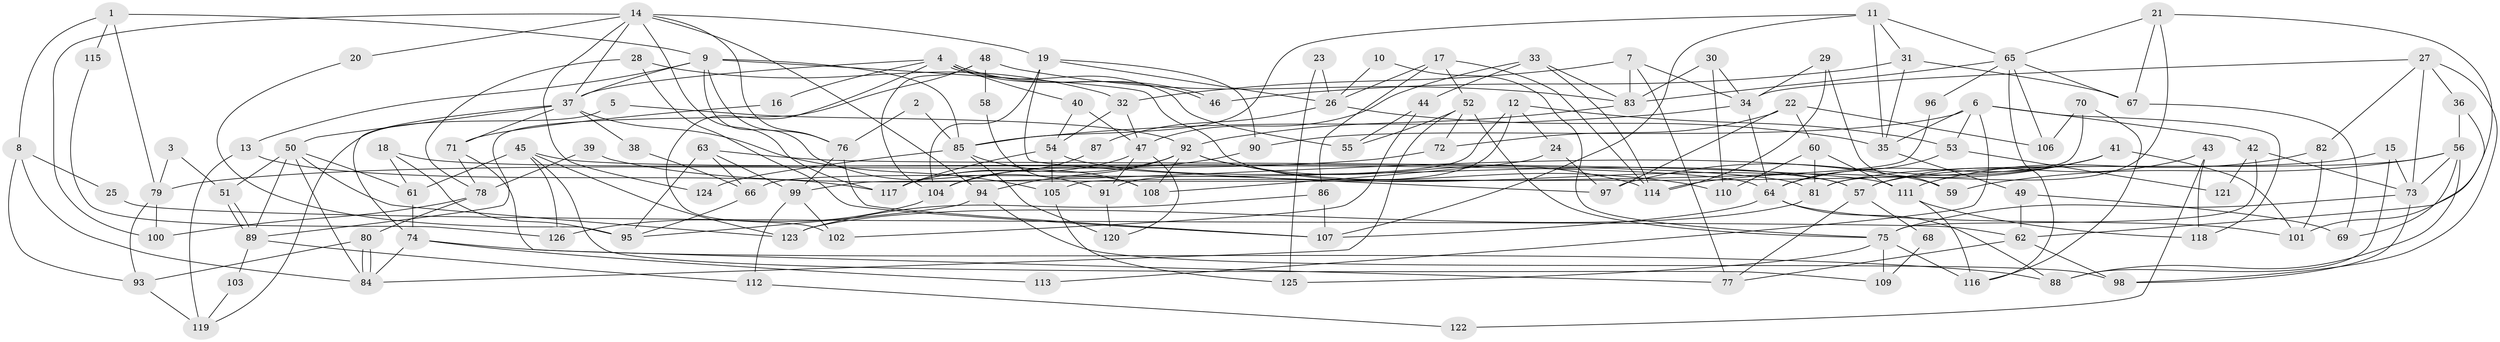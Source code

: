 // Generated by graph-tools (version 1.1) at 2025/11/02/27/25 16:11:17]
// undirected, 126 vertices, 252 edges
graph export_dot {
graph [start="1"]
  node [color=gray90,style=filled];
  1;
  2;
  3;
  4;
  5;
  6;
  7;
  8;
  9;
  10;
  11;
  12;
  13;
  14;
  15;
  16;
  17;
  18;
  19;
  20;
  21;
  22;
  23;
  24;
  25;
  26;
  27;
  28;
  29;
  30;
  31;
  32;
  33;
  34;
  35;
  36;
  37;
  38;
  39;
  40;
  41;
  42;
  43;
  44;
  45;
  46;
  47;
  48;
  49;
  50;
  51;
  52;
  53;
  54;
  55;
  56;
  57;
  58;
  59;
  60;
  61;
  62;
  63;
  64;
  65;
  66;
  67;
  68;
  69;
  70;
  71;
  72;
  73;
  74;
  75;
  76;
  77;
  78;
  79;
  80;
  81;
  82;
  83;
  84;
  85;
  86;
  87;
  88;
  89;
  90;
  91;
  92;
  93;
  94;
  95;
  96;
  97;
  98;
  99;
  100;
  101;
  102;
  103;
  104;
  105;
  106;
  107;
  108;
  109;
  110;
  111;
  112;
  113;
  114;
  115;
  116;
  117;
  118;
  119;
  120;
  121;
  122;
  123;
  124;
  125;
  126;
  1 -- 9;
  1 -- 79;
  1 -- 8;
  1 -- 115;
  2 -- 85;
  2 -- 76;
  3 -- 79;
  3 -- 51;
  4 -- 46;
  4 -- 46;
  4 -- 55;
  4 -- 16;
  4 -- 37;
  4 -- 40;
  4 -- 102;
  5 -- 119;
  5 -- 92;
  6 -- 90;
  6 -- 53;
  6 -- 35;
  6 -- 42;
  6 -- 113;
  6 -- 118;
  7 -- 32;
  7 -- 77;
  7 -- 34;
  7 -- 83;
  8 -- 84;
  8 -- 25;
  8 -- 93;
  9 -- 76;
  9 -- 37;
  9 -- 13;
  9 -- 57;
  9 -- 85;
  9 -- 91;
  10 -- 26;
  10 -- 75;
  11 -- 65;
  11 -- 85;
  11 -- 31;
  11 -- 35;
  11 -- 107;
  12 -- 91;
  12 -- 66;
  12 -- 24;
  12 -- 53;
  13 -- 117;
  13 -- 119;
  14 -- 37;
  14 -- 94;
  14 -- 19;
  14 -- 20;
  14 -- 76;
  14 -- 100;
  14 -- 117;
  14 -- 124;
  15 -- 73;
  15 -- 81;
  15 -- 88;
  16 -- 71;
  17 -- 26;
  17 -- 114;
  17 -- 52;
  17 -- 86;
  18 -- 81;
  18 -- 61;
  18 -- 95;
  19 -- 97;
  19 -- 26;
  19 -- 90;
  19 -- 104;
  20 -- 95;
  21 -- 65;
  21 -- 67;
  21 -- 62;
  21 -- 81;
  22 -- 106;
  22 -- 60;
  22 -- 72;
  22 -- 97;
  23 -- 26;
  23 -- 125;
  24 -- 108;
  24 -- 97;
  25 -- 62;
  26 -- 35;
  26 -- 87;
  27 -- 34;
  27 -- 36;
  27 -- 73;
  27 -- 82;
  27 -- 98;
  28 -- 107;
  28 -- 32;
  28 -- 78;
  29 -- 114;
  29 -- 34;
  29 -- 59;
  30 -- 83;
  30 -- 34;
  30 -- 110;
  31 -- 35;
  31 -- 46;
  31 -- 67;
  32 -- 54;
  32 -- 47;
  33 -- 47;
  33 -- 83;
  33 -- 44;
  33 -- 114;
  34 -- 64;
  34 -- 85;
  35 -- 49;
  36 -- 101;
  36 -- 56;
  37 -- 74;
  37 -- 38;
  37 -- 50;
  37 -- 71;
  37 -- 105;
  38 -- 66;
  39 -- 78;
  39 -- 59;
  40 -- 54;
  40 -- 47;
  41 -- 101;
  41 -- 97;
  41 -- 64;
  41 -- 114;
  42 -- 73;
  42 -- 75;
  42 -- 121;
  43 -- 57;
  43 -- 118;
  43 -- 122;
  44 -- 102;
  44 -- 55;
  45 -- 123;
  45 -- 64;
  45 -- 61;
  45 -- 109;
  45 -- 126;
  47 -- 91;
  47 -- 117;
  47 -- 120;
  48 -- 89;
  48 -- 83;
  48 -- 58;
  48 -- 104;
  49 -- 62;
  49 -- 69;
  50 -- 84;
  50 -- 51;
  50 -- 61;
  50 -- 89;
  50 -- 123;
  51 -- 89;
  51 -- 89;
  52 -- 75;
  52 -- 55;
  52 -- 72;
  52 -- 84;
  53 -- 64;
  53 -- 121;
  54 -- 57;
  54 -- 117;
  54 -- 105;
  56 -- 88;
  56 -- 73;
  56 -- 57;
  56 -- 59;
  56 -- 69;
  57 -- 68;
  57 -- 77;
  58 -- 108;
  60 -- 110;
  60 -- 81;
  60 -- 111;
  61 -- 74;
  62 -- 77;
  62 -- 98;
  63 -- 111;
  63 -- 95;
  63 -- 66;
  63 -- 99;
  64 -- 88;
  64 -- 101;
  64 -- 107;
  65 -- 83;
  65 -- 67;
  65 -- 96;
  65 -- 106;
  65 -- 116;
  66 -- 95;
  67 -- 69;
  68 -- 109;
  70 -- 105;
  70 -- 116;
  70 -- 106;
  71 -- 78;
  71 -- 77;
  72 -- 79;
  73 -- 98;
  73 -- 75;
  74 -- 84;
  74 -- 88;
  74 -- 113;
  75 -- 109;
  75 -- 116;
  75 -- 125;
  76 -- 107;
  76 -- 99;
  78 -- 100;
  78 -- 80;
  79 -- 93;
  79 -- 100;
  80 -- 84;
  80 -- 84;
  80 -- 93;
  81 -- 123;
  82 -- 111;
  82 -- 101;
  83 -- 92;
  85 -- 108;
  85 -- 120;
  85 -- 124;
  86 -- 107;
  86 -- 123;
  87 -- 104;
  89 -- 103;
  89 -- 112;
  90 -- 104;
  91 -- 120;
  92 -- 114;
  92 -- 117;
  92 -- 94;
  92 -- 108;
  92 -- 110;
  93 -- 119;
  94 -- 98;
  94 -- 95;
  96 -- 99;
  99 -- 102;
  99 -- 112;
  103 -- 119;
  104 -- 126;
  105 -- 125;
  111 -- 116;
  111 -- 118;
  112 -- 122;
  115 -- 126;
}
